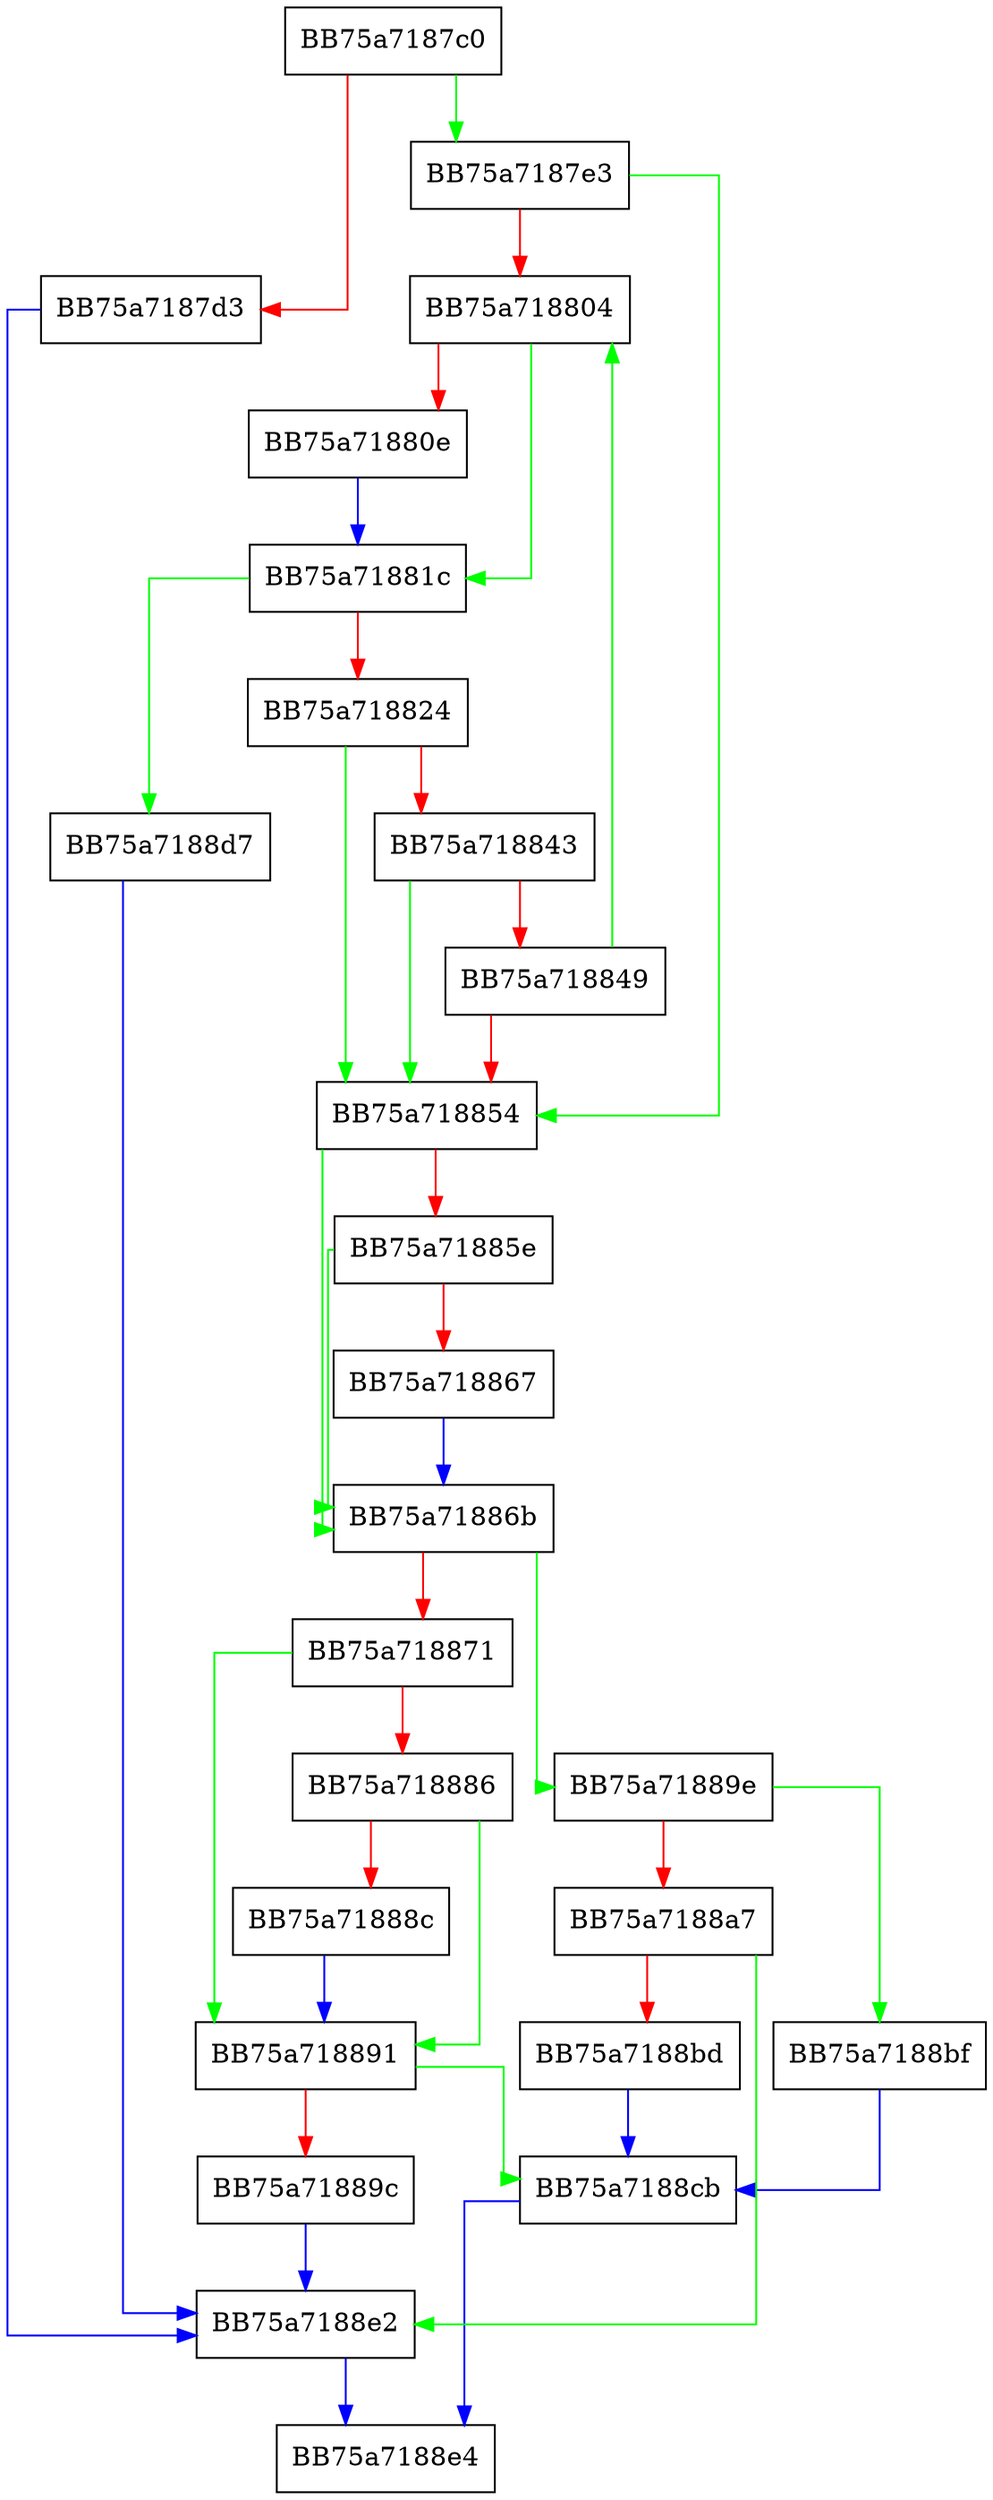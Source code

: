digraph unwind_char_repeat {
  node [shape="box"];
  graph [splines=ortho];
  BB75a7187c0 -> BB75a7187e3 [color="green"];
  BB75a7187c0 -> BB75a7187d3 [color="red"];
  BB75a7187d3 -> BB75a7188e2 [color="blue"];
  BB75a7187e3 -> BB75a718854 [color="green"];
  BB75a7187e3 -> BB75a718804 [color="red"];
  BB75a718804 -> BB75a71881c [color="green"];
  BB75a718804 -> BB75a71880e [color="red"];
  BB75a71880e -> BB75a71881c [color="blue"];
  BB75a71881c -> BB75a7188d7 [color="green"];
  BB75a71881c -> BB75a718824 [color="red"];
  BB75a718824 -> BB75a718854 [color="green"];
  BB75a718824 -> BB75a718843 [color="red"];
  BB75a718843 -> BB75a718854 [color="green"];
  BB75a718843 -> BB75a718849 [color="red"];
  BB75a718849 -> BB75a718804 [color="green"];
  BB75a718849 -> BB75a718854 [color="red"];
  BB75a718854 -> BB75a71886b [color="green"];
  BB75a718854 -> BB75a71885e [color="red"];
  BB75a71885e -> BB75a71886b [color="green"];
  BB75a71885e -> BB75a718867 [color="red"];
  BB75a718867 -> BB75a71886b [color="blue"];
  BB75a71886b -> BB75a71889e [color="green"];
  BB75a71886b -> BB75a718871 [color="red"];
  BB75a718871 -> BB75a718891 [color="green"];
  BB75a718871 -> BB75a718886 [color="red"];
  BB75a718886 -> BB75a718891 [color="green"];
  BB75a718886 -> BB75a71888c [color="red"];
  BB75a71888c -> BB75a718891 [color="blue"];
  BB75a718891 -> BB75a7188cb [color="green"];
  BB75a718891 -> BB75a71889c [color="red"];
  BB75a71889c -> BB75a7188e2 [color="blue"];
  BB75a71889e -> BB75a7188bf [color="green"];
  BB75a71889e -> BB75a7188a7 [color="red"];
  BB75a7188a7 -> BB75a7188e2 [color="green"];
  BB75a7188a7 -> BB75a7188bd [color="red"];
  BB75a7188bd -> BB75a7188cb [color="blue"];
  BB75a7188bf -> BB75a7188cb [color="blue"];
  BB75a7188cb -> BB75a7188e4 [color="blue"];
  BB75a7188d7 -> BB75a7188e2 [color="blue"];
  BB75a7188e2 -> BB75a7188e4 [color="blue"];
}